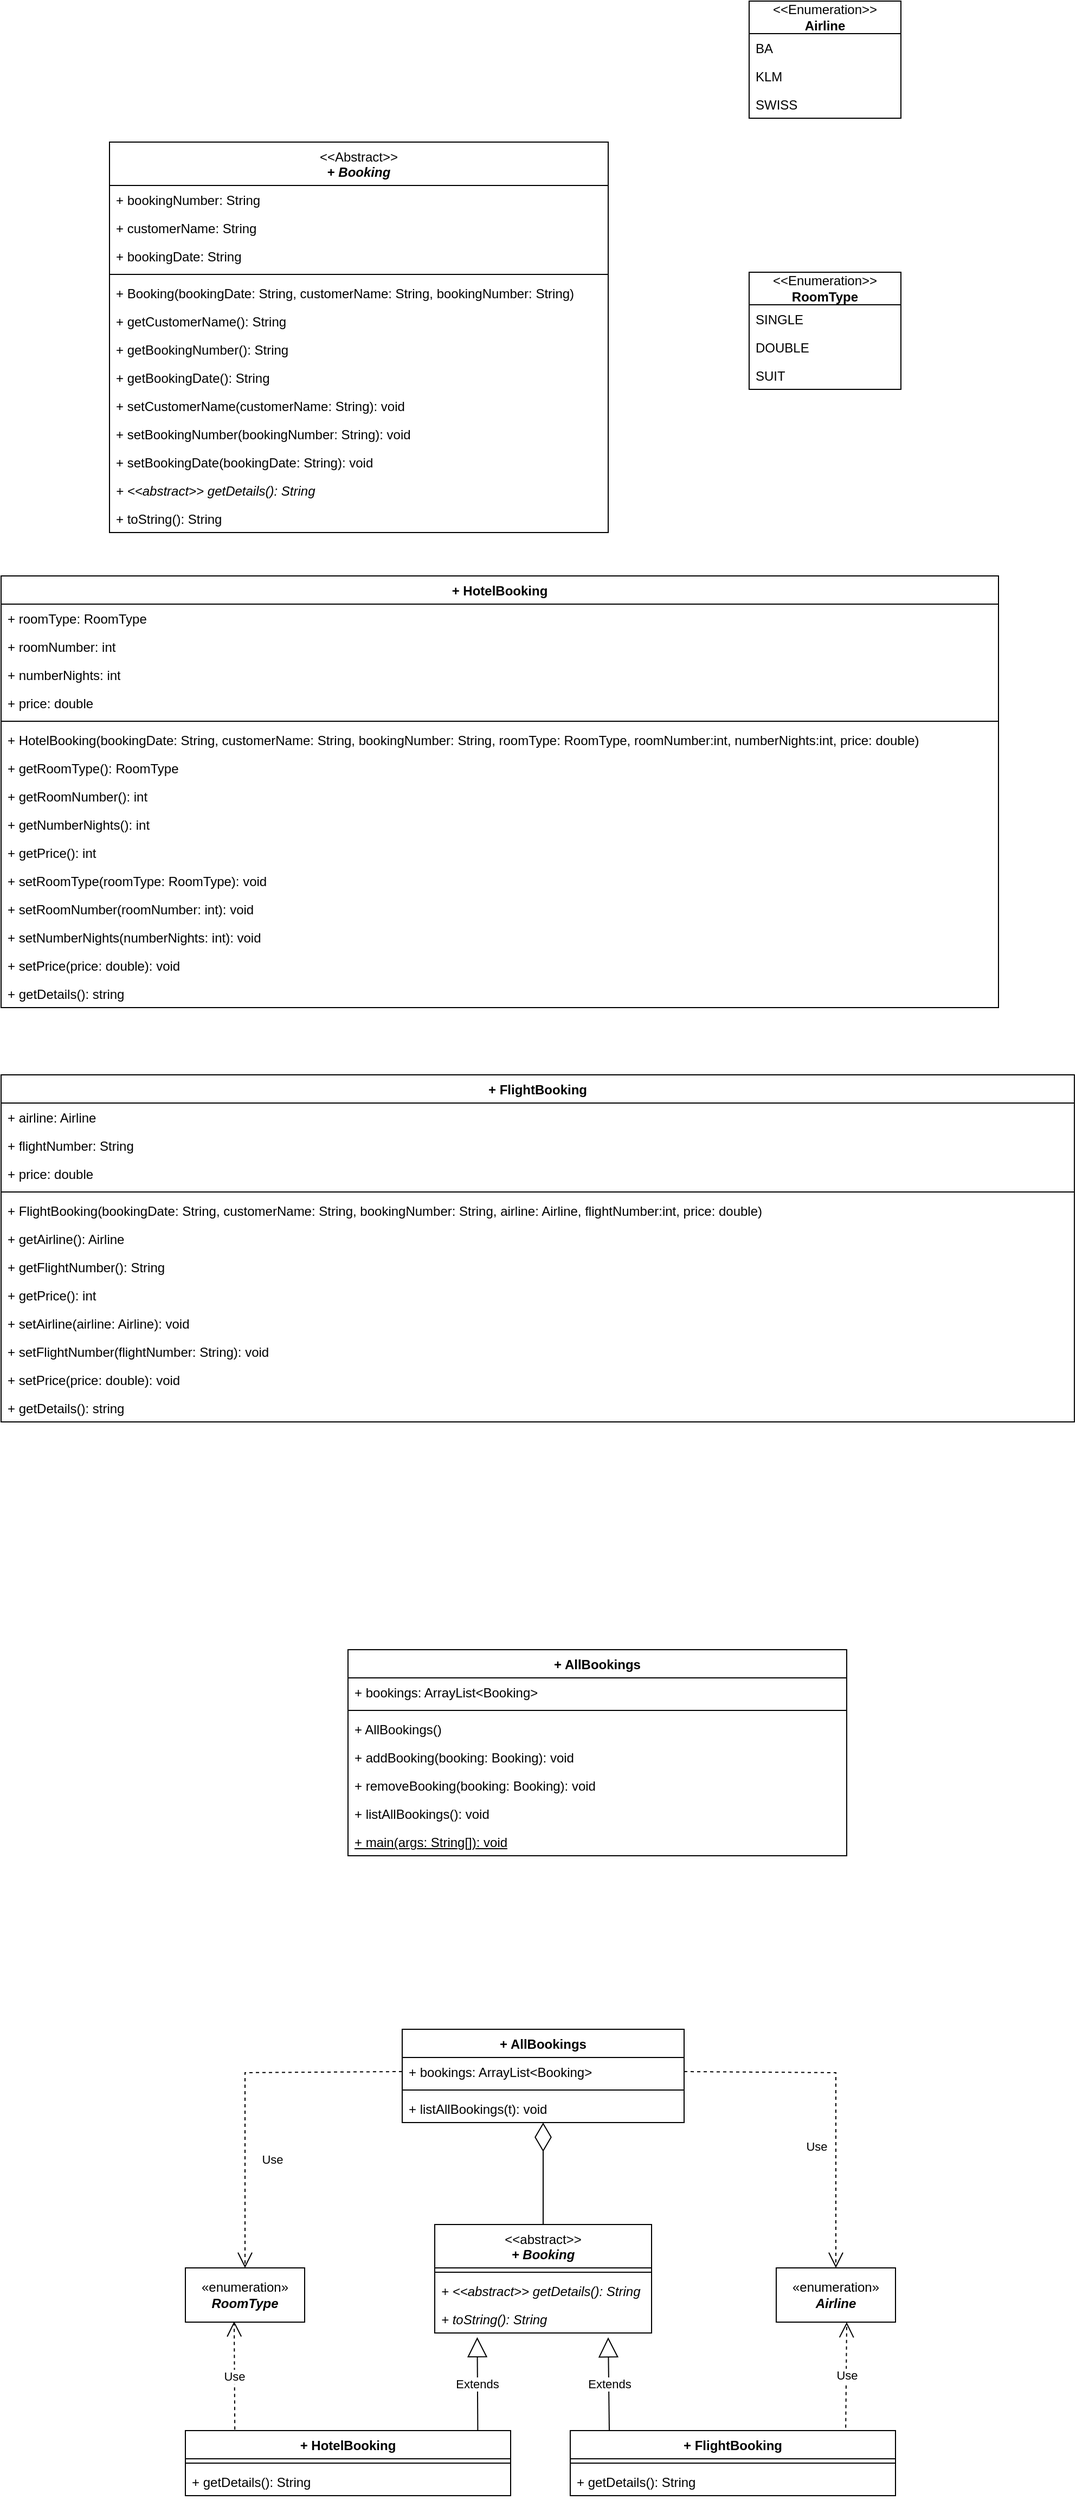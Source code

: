 <mxfile version="22.0.3" type="device">
  <diagram name="Page-1" id="sysFGRaDjS3XYJM6qh79">
    <mxGraphModel dx="990" dy="669" grid="1" gridSize="10" guides="1" tooltips="1" connect="1" arrows="1" fold="1" page="1" pageScale="1" pageWidth="1169" pageHeight="827" math="0" shadow="0">
      <root>
        <mxCell id="0" />
        <mxCell id="1" parent="0" />
        <mxCell id="9CJ1HduPfgSrKSaFEeCo-1" value="&lt;span style=&quot;font-weight: normal;&quot;&gt;&amp;lt;&amp;lt;Abstract&amp;gt;&amp;gt;&lt;br&gt;&lt;/span&gt;+ &lt;i&gt;Booking&lt;/i&gt;" style="swimlane;fontStyle=1;align=center;verticalAlign=top;childLayout=stackLayout;horizontal=1;startSize=40;horizontalStack=0;resizeParent=1;resizeParentMax=0;resizeLast=0;collapsible=1;marginBottom=0;whiteSpace=wrap;html=1;" parent="1" vertex="1">
          <mxGeometry x="160" y="160" width="460" height="360" as="geometry" />
        </mxCell>
        <mxCell id="9CJ1HduPfgSrKSaFEeCo-2" value="+&amp;nbsp;bookingNumber&lt;span style=&quot;background-color: initial;&quot;&gt;: String&lt;/span&gt;" style="text;strokeColor=none;fillColor=none;align=left;verticalAlign=top;spacingLeft=4;spacingRight=4;overflow=hidden;rotatable=0;points=[[0,0.5],[1,0.5]];portConstraint=eastwest;whiteSpace=wrap;html=1;" parent="9CJ1HduPfgSrKSaFEeCo-1" vertex="1">
          <mxGeometry y="40" width="460" height="26" as="geometry" />
        </mxCell>
        <mxCell id="9CJ1HduPfgSrKSaFEeCo-5" value="+&amp;nbsp;customerName&lt;span style=&quot;background-color: initial;&quot;&gt;: String&lt;/span&gt;" style="text;strokeColor=none;fillColor=none;align=left;verticalAlign=top;spacingLeft=4;spacingRight=4;overflow=hidden;rotatable=0;points=[[0,0.5],[1,0.5]];portConstraint=eastwest;whiteSpace=wrap;html=1;" parent="9CJ1HduPfgSrKSaFEeCo-1" vertex="1">
          <mxGeometry y="66" width="460" height="26" as="geometry" />
        </mxCell>
        <mxCell id="9CJ1HduPfgSrKSaFEeCo-6" value="+&amp;nbsp;bookingDate&lt;span style=&quot;background-color: initial;&quot;&gt;: String&lt;/span&gt;" style="text;strokeColor=none;fillColor=none;align=left;verticalAlign=top;spacingLeft=4;spacingRight=4;overflow=hidden;rotatable=0;points=[[0,0.5],[1,0.5]];portConstraint=eastwest;whiteSpace=wrap;html=1;" parent="9CJ1HduPfgSrKSaFEeCo-1" vertex="1">
          <mxGeometry y="92" width="460" height="26" as="geometry" />
        </mxCell>
        <mxCell id="9CJ1HduPfgSrKSaFEeCo-3" value="" style="line;strokeWidth=1;fillColor=none;align=left;verticalAlign=middle;spacingTop=-1;spacingLeft=3;spacingRight=3;rotatable=0;labelPosition=right;points=[];portConstraint=eastwest;strokeColor=inherit;" parent="9CJ1HduPfgSrKSaFEeCo-1" vertex="1">
          <mxGeometry y="118" width="460" height="8" as="geometry" />
        </mxCell>
        <mxCell id="9CJ1HduPfgSrKSaFEeCo-4" value="+&amp;nbsp;Booking&lt;span style=&quot;background-color: initial;&quot;&gt;(bookingDate: String, customerName: String, bookingNumber: String)&lt;/span&gt;" style="text;strokeColor=none;fillColor=none;align=left;verticalAlign=top;spacingLeft=4;spacingRight=4;overflow=hidden;rotatable=0;points=[[0,0.5],[1,0.5]];portConstraint=eastwest;whiteSpace=wrap;html=1;" parent="9CJ1HduPfgSrKSaFEeCo-1" vertex="1">
          <mxGeometry y="126" width="460" height="26" as="geometry" />
        </mxCell>
        <mxCell id="9CJ1HduPfgSrKSaFEeCo-7" value="+&amp;nbsp;getCustomerName&lt;span style=&quot;background-color: initial;&quot;&gt;(): String&lt;/span&gt;" style="text;strokeColor=none;fillColor=none;align=left;verticalAlign=top;spacingLeft=4;spacingRight=4;overflow=hidden;rotatable=0;points=[[0,0.5],[1,0.5]];portConstraint=eastwest;whiteSpace=wrap;html=1;" parent="9CJ1HduPfgSrKSaFEeCo-1" vertex="1">
          <mxGeometry y="152" width="460" height="26" as="geometry" />
        </mxCell>
        <mxCell id="9CJ1HduPfgSrKSaFEeCo-8" value="+&amp;nbsp;getBookingNumber&lt;span style=&quot;background-color: initial;&quot;&gt;(): String&lt;/span&gt;" style="text;strokeColor=none;fillColor=none;align=left;verticalAlign=top;spacingLeft=4;spacingRight=4;overflow=hidden;rotatable=0;points=[[0,0.5],[1,0.5]];portConstraint=eastwest;whiteSpace=wrap;html=1;" parent="9CJ1HduPfgSrKSaFEeCo-1" vertex="1">
          <mxGeometry y="178" width="460" height="26" as="geometry" />
        </mxCell>
        <mxCell id="9CJ1HduPfgSrKSaFEeCo-9" value="+&amp;nbsp;getBookingDate&lt;span style=&quot;background-color: initial;&quot;&gt;(): String&lt;/span&gt;" style="text;strokeColor=none;fillColor=none;align=left;verticalAlign=top;spacingLeft=4;spacingRight=4;overflow=hidden;rotatable=0;points=[[0,0.5],[1,0.5]];portConstraint=eastwest;whiteSpace=wrap;html=1;" parent="9CJ1HduPfgSrKSaFEeCo-1" vertex="1">
          <mxGeometry y="204" width="460" height="26" as="geometry" />
        </mxCell>
        <mxCell id="9CJ1HduPfgSrKSaFEeCo-10" value="+ setCustomerName&lt;span style=&quot;background-color: initial;&quot;&gt;(customerName: String): void&lt;/span&gt;" style="text;strokeColor=none;fillColor=none;align=left;verticalAlign=top;spacingLeft=4;spacingRight=4;overflow=hidden;rotatable=0;points=[[0,0.5],[1,0.5]];portConstraint=eastwest;whiteSpace=wrap;html=1;" parent="9CJ1HduPfgSrKSaFEeCo-1" vertex="1">
          <mxGeometry y="230" width="460" height="26" as="geometry" />
        </mxCell>
        <mxCell id="9CJ1HduPfgSrKSaFEeCo-11" value="+ setBookingNumber&lt;span style=&quot;background-color: initial;&quot;&gt;(bookingNumber: String): void&lt;/span&gt;" style="text;strokeColor=none;fillColor=none;align=left;verticalAlign=top;spacingLeft=4;spacingRight=4;overflow=hidden;rotatable=0;points=[[0,0.5],[1,0.5]];portConstraint=eastwest;whiteSpace=wrap;html=1;" parent="9CJ1HduPfgSrKSaFEeCo-1" vertex="1">
          <mxGeometry y="256" width="460" height="26" as="geometry" />
        </mxCell>
        <mxCell id="9CJ1HduPfgSrKSaFEeCo-12" value="+ setBookingDate&lt;span style=&quot;background-color: initial;&quot;&gt;(bookingDate: String): void&lt;/span&gt;" style="text;strokeColor=none;fillColor=none;align=left;verticalAlign=top;spacingLeft=4;spacingRight=4;overflow=hidden;rotatable=0;points=[[0,0.5],[1,0.5]];portConstraint=eastwest;whiteSpace=wrap;html=1;" parent="9CJ1HduPfgSrKSaFEeCo-1" vertex="1">
          <mxGeometry y="282" width="460" height="26" as="geometry" />
        </mxCell>
        <mxCell id="kgLM0oEbu-y8fZiVYhSd-22" value="+ &amp;lt;&amp;lt;abstract&amp;gt;&amp;gt; getDetails&lt;span style=&quot;background-color: initial;&quot;&gt;(): String&lt;/span&gt;" style="text;strokeColor=none;fillColor=none;align=left;verticalAlign=top;spacingLeft=4;spacingRight=4;overflow=hidden;rotatable=0;points=[[0,0.5],[1,0.5]];portConstraint=eastwest;whiteSpace=wrap;html=1;fontStyle=2" vertex="1" parent="9CJ1HduPfgSrKSaFEeCo-1">
          <mxGeometry y="308" width="460" height="26" as="geometry" />
        </mxCell>
        <mxCell id="kgLM0oEbu-y8fZiVYhSd-23" value="+ toString&lt;span style=&quot;background-color: initial;&quot;&gt;(): String&lt;/span&gt;" style="text;strokeColor=none;fillColor=none;align=left;verticalAlign=top;spacingLeft=4;spacingRight=4;overflow=hidden;rotatable=0;points=[[0,0.5],[1,0.5]];portConstraint=eastwest;whiteSpace=wrap;html=1;" vertex="1" parent="9CJ1HduPfgSrKSaFEeCo-1">
          <mxGeometry y="334" width="460" height="26" as="geometry" />
        </mxCell>
        <mxCell id="9CJ1HduPfgSrKSaFEeCo-14" value="+ HotelBooking" style="swimlane;fontStyle=1;align=center;verticalAlign=top;childLayout=stackLayout;horizontal=1;startSize=26;horizontalStack=0;resizeParent=1;resizeParentMax=0;resizeLast=0;collapsible=1;marginBottom=0;whiteSpace=wrap;html=1;" parent="1" vertex="1">
          <mxGeometry x="60" y="560" width="920" height="398" as="geometry" />
        </mxCell>
        <mxCell id="9CJ1HduPfgSrKSaFEeCo-15" value="+ roomType&lt;span style=&quot;background-color: initial;&quot;&gt;: RoomType&lt;/span&gt;" style="text;strokeColor=none;fillColor=none;align=left;verticalAlign=top;spacingLeft=4;spacingRight=4;overflow=hidden;rotatable=0;points=[[0,0.5],[1,0.5]];portConstraint=eastwest;whiteSpace=wrap;html=1;" parent="9CJ1HduPfgSrKSaFEeCo-14" vertex="1">
          <mxGeometry y="26" width="920" height="26" as="geometry" />
        </mxCell>
        <mxCell id="9CJ1HduPfgSrKSaFEeCo-16" value="+&amp;nbsp;roomNumber&lt;span style=&quot;background-color: initial;&quot;&gt;: int&lt;/span&gt;" style="text;strokeColor=none;fillColor=none;align=left;verticalAlign=top;spacingLeft=4;spacingRight=4;overflow=hidden;rotatable=0;points=[[0,0.5],[1,0.5]];portConstraint=eastwest;whiteSpace=wrap;html=1;" parent="9CJ1HduPfgSrKSaFEeCo-14" vertex="1">
          <mxGeometry y="52" width="920" height="26" as="geometry" />
        </mxCell>
        <mxCell id="9CJ1HduPfgSrKSaFEeCo-17" value="+&amp;nbsp;numberNights&lt;span style=&quot;background-color: initial;&quot;&gt;: int&lt;/span&gt;" style="text;strokeColor=none;fillColor=none;align=left;verticalAlign=top;spacingLeft=4;spacingRight=4;overflow=hidden;rotatable=0;points=[[0,0.5],[1,0.5]];portConstraint=eastwest;whiteSpace=wrap;html=1;" parent="9CJ1HduPfgSrKSaFEeCo-14" vertex="1">
          <mxGeometry y="78" width="920" height="26" as="geometry" />
        </mxCell>
        <mxCell id="9CJ1HduPfgSrKSaFEeCo-26" value="+&amp;nbsp;price&lt;span style=&quot;background-color: initial;&quot;&gt;: double&lt;/span&gt;" style="text;strokeColor=none;fillColor=none;align=left;verticalAlign=top;spacingLeft=4;spacingRight=4;overflow=hidden;rotatable=0;points=[[0,0.5],[1,0.5]];portConstraint=eastwest;whiteSpace=wrap;html=1;" parent="9CJ1HduPfgSrKSaFEeCo-14" vertex="1">
          <mxGeometry y="104" width="920" height="26" as="geometry" />
        </mxCell>
        <mxCell id="9CJ1HduPfgSrKSaFEeCo-18" value="" style="line;strokeWidth=1;fillColor=none;align=left;verticalAlign=middle;spacingTop=-1;spacingLeft=3;spacingRight=3;rotatable=0;labelPosition=right;points=[];portConstraint=eastwest;strokeColor=inherit;" parent="9CJ1HduPfgSrKSaFEeCo-14" vertex="1">
          <mxGeometry y="130" width="920" height="8" as="geometry" />
        </mxCell>
        <mxCell id="9CJ1HduPfgSrKSaFEeCo-19" value="+ HotelBooking&lt;span style=&quot;background-color: initial;&quot;&gt;(bookingDate: String, customerName: String, bookingNumber: String, roomType: RoomType, roomNumber:int, numberNights:int, price: double)&lt;/span&gt;" style="text;strokeColor=none;fillColor=none;align=left;verticalAlign=top;spacingLeft=4;spacingRight=4;overflow=hidden;rotatable=0;points=[[0,0.5],[1,0.5]];portConstraint=eastwest;whiteSpace=wrap;html=1;" parent="9CJ1HduPfgSrKSaFEeCo-14" vertex="1">
          <mxGeometry y="138" width="920" height="26" as="geometry" />
        </mxCell>
        <mxCell id="9CJ1HduPfgSrKSaFEeCo-20" value="+&amp;nbsp;getRoomType&lt;span style=&quot;background-color: initial;&quot;&gt;(): RoomType&lt;/span&gt;" style="text;strokeColor=none;fillColor=none;align=left;verticalAlign=top;spacingLeft=4;spacingRight=4;overflow=hidden;rotatable=0;points=[[0,0.5],[1,0.5]];portConstraint=eastwest;whiteSpace=wrap;html=1;" parent="9CJ1HduPfgSrKSaFEeCo-14" vertex="1">
          <mxGeometry y="164" width="920" height="26" as="geometry" />
        </mxCell>
        <mxCell id="9CJ1HduPfgSrKSaFEeCo-21" value="+&amp;nbsp;getRoomNumber&lt;span style=&quot;background-color: initial;&quot;&gt;(): int&lt;/span&gt;" style="text;strokeColor=none;fillColor=none;align=left;verticalAlign=top;spacingLeft=4;spacingRight=4;overflow=hidden;rotatable=0;points=[[0,0.5],[1,0.5]];portConstraint=eastwest;whiteSpace=wrap;html=1;" parent="9CJ1HduPfgSrKSaFEeCo-14" vertex="1">
          <mxGeometry y="190" width="920" height="26" as="geometry" />
        </mxCell>
        <mxCell id="9CJ1HduPfgSrKSaFEeCo-22" value="+&amp;nbsp;getNumberNights&lt;span style=&quot;background-color: initial;&quot;&gt;(): int&lt;/span&gt;" style="text;strokeColor=none;fillColor=none;align=left;verticalAlign=top;spacingLeft=4;spacingRight=4;overflow=hidden;rotatable=0;points=[[0,0.5],[1,0.5]];portConstraint=eastwest;whiteSpace=wrap;html=1;" parent="9CJ1HduPfgSrKSaFEeCo-14" vertex="1">
          <mxGeometry y="216" width="920" height="26" as="geometry" />
        </mxCell>
        <mxCell id="9CJ1HduPfgSrKSaFEeCo-27" value="+&amp;nbsp;getPrice&lt;span style=&quot;background-color: initial;&quot;&gt;(): int&lt;/span&gt;" style="text;strokeColor=none;fillColor=none;align=left;verticalAlign=top;spacingLeft=4;spacingRight=4;overflow=hidden;rotatable=0;points=[[0,0.5],[1,0.5]];portConstraint=eastwest;whiteSpace=wrap;html=1;" parent="9CJ1HduPfgSrKSaFEeCo-14" vertex="1">
          <mxGeometry y="242" width="920" height="26" as="geometry" />
        </mxCell>
        <mxCell id="9CJ1HduPfgSrKSaFEeCo-23" value="+ setRoomType&lt;span style=&quot;background-color: initial;&quot;&gt;(roomType: RoomType): void&lt;/span&gt;" style="text;strokeColor=none;fillColor=none;align=left;verticalAlign=top;spacingLeft=4;spacingRight=4;overflow=hidden;rotatable=0;points=[[0,0.5],[1,0.5]];portConstraint=eastwest;whiteSpace=wrap;html=1;" parent="9CJ1HduPfgSrKSaFEeCo-14" vertex="1">
          <mxGeometry y="268" width="920" height="26" as="geometry" />
        </mxCell>
        <mxCell id="9CJ1HduPfgSrKSaFEeCo-24" value="+ setRoomNumber&lt;span style=&quot;background-color: initial;&quot;&gt;(roomNumber: int): void&lt;/span&gt;" style="text;strokeColor=none;fillColor=none;align=left;verticalAlign=top;spacingLeft=4;spacingRight=4;overflow=hidden;rotatable=0;points=[[0,0.5],[1,0.5]];portConstraint=eastwest;whiteSpace=wrap;html=1;" parent="9CJ1HduPfgSrKSaFEeCo-14" vertex="1">
          <mxGeometry y="294" width="920" height="26" as="geometry" />
        </mxCell>
        <mxCell id="9CJ1HduPfgSrKSaFEeCo-25" value="+ setNumberNights&lt;span style=&quot;background-color: initial;&quot;&gt;(numberNights: int): void&lt;/span&gt;" style="text;strokeColor=none;fillColor=none;align=left;verticalAlign=top;spacingLeft=4;spacingRight=4;overflow=hidden;rotatable=0;points=[[0,0.5],[1,0.5]];portConstraint=eastwest;whiteSpace=wrap;html=1;" parent="9CJ1HduPfgSrKSaFEeCo-14" vertex="1">
          <mxGeometry y="320" width="920" height="26" as="geometry" />
        </mxCell>
        <mxCell id="9CJ1HduPfgSrKSaFEeCo-28" value="+ setPrice&lt;span style=&quot;background-color: initial;&quot;&gt;(price: double): void&lt;/span&gt;" style="text;strokeColor=none;fillColor=none;align=left;verticalAlign=top;spacingLeft=4;spacingRight=4;overflow=hidden;rotatable=0;points=[[0,0.5],[1,0.5]];portConstraint=eastwest;whiteSpace=wrap;html=1;" parent="9CJ1HduPfgSrKSaFEeCo-14" vertex="1">
          <mxGeometry y="346" width="920" height="26" as="geometry" />
        </mxCell>
        <mxCell id="9CJ1HduPfgSrKSaFEeCo-29" value="+ getDetails&lt;span style=&quot;background-color: initial;&quot;&gt;(): string&lt;/span&gt;" style="text;strokeColor=none;fillColor=none;align=left;verticalAlign=top;spacingLeft=4;spacingRight=4;overflow=hidden;rotatable=0;points=[[0,0.5],[1,0.5]];portConstraint=eastwest;whiteSpace=wrap;html=1;" parent="9CJ1HduPfgSrKSaFEeCo-14" vertex="1">
          <mxGeometry y="372" width="920" height="26" as="geometry" />
        </mxCell>
        <mxCell id="9CJ1HduPfgSrKSaFEeCo-30" value="+ FlightBooking" style="swimlane;fontStyle=1;align=center;verticalAlign=top;childLayout=stackLayout;horizontal=1;startSize=26;horizontalStack=0;resizeParent=1;resizeParentMax=0;resizeLast=0;collapsible=1;marginBottom=0;whiteSpace=wrap;html=1;" parent="1" vertex="1">
          <mxGeometry x="60" y="1020" width="990" height="320" as="geometry" />
        </mxCell>
        <mxCell id="9CJ1HduPfgSrKSaFEeCo-31" value="+ airline&lt;span style=&quot;background-color: initial;&quot;&gt;: Airline&lt;/span&gt;" style="text;strokeColor=none;fillColor=none;align=left;verticalAlign=top;spacingLeft=4;spacingRight=4;overflow=hidden;rotatable=0;points=[[0,0.5],[1,0.5]];portConstraint=eastwest;whiteSpace=wrap;html=1;" parent="9CJ1HduPfgSrKSaFEeCo-30" vertex="1">
          <mxGeometry y="26" width="990" height="26" as="geometry" />
        </mxCell>
        <mxCell id="9CJ1HduPfgSrKSaFEeCo-32" value="+ flightNumber&lt;span style=&quot;background-color: initial;&quot;&gt;: String&lt;/span&gt;" style="text;strokeColor=none;fillColor=none;align=left;verticalAlign=top;spacingLeft=4;spacingRight=4;overflow=hidden;rotatable=0;points=[[0,0.5],[1,0.5]];portConstraint=eastwest;whiteSpace=wrap;html=1;" parent="9CJ1HduPfgSrKSaFEeCo-30" vertex="1">
          <mxGeometry y="52" width="990" height="26" as="geometry" />
        </mxCell>
        <mxCell id="9CJ1HduPfgSrKSaFEeCo-34" value="+&amp;nbsp;price&lt;span style=&quot;background-color: initial;&quot;&gt;: double&lt;/span&gt;" style="text;strokeColor=none;fillColor=none;align=left;verticalAlign=top;spacingLeft=4;spacingRight=4;overflow=hidden;rotatable=0;points=[[0,0.5],[1,0.5]];portConstraint=eastwest;whiteSpace=wrap;html=1;" parent="9CJ1HduPfgSrKSaFEeCo-30" vertex="1">
          <mxGeometry y="78" width="990" height="26" as="geometry" />
        </mxCell>
        <mxCell id="9CJ1HduPfgSrKSaFEeCo-35" value="" style="line;strokeWidth=1;fillColor=none;align=left;verticalAlign=middle;spacingTop=-1;spacingLeft=3;spacingRight=3;rotatable=0;labelPosition=right;points=[];portConstraint=eastwest;strokeColor=inherit;" parent="9CJ1HduPfgSrKSaFEeCo-30" vertex="1">
          <mxGeometry y="104" width="990" height="8" as="geometry" />
        </mxCell>
        <mxCell id="9CJ1HduPfgSrKSaFEeCo-36" value="+ FlightBooking&lt;span style=&quot;background-color: initial;&quot;&gt;(bookingDate: String, customerName: String, bookingNumber: String, airline: Airline, flightNumber:int, price: double)&lt;/span&gt;" style="text;strokeColor=none;fillColor=none;align=left;verticalAlign=top;spacingLeft=4;spacingRight=4;overflow=hidden;rotatable=0;points=[[0,0.5],[1,0.5]];portConstraint=eastwest;whiteSpace=wrap;html=1;" parent="9CJ1HduPfgSrKSaFEeCo-30" vertex="1">
          <mxGeometry y="112" width="990" height="26" as="geometry" />
        </mxCell>
        <mxCell id="9CJ1HduPfgSrKSaFEeCo-37" value="+&amp;nbsp;getAirline&lt;span style=&quot;background-color: initial;&quot;&gt;(): Airline&lt;/span&gt;" style="text;strokeColor=none;fillColor=none;align=left;verticalAlign=top;spacingLeft=4;spacingRight=4;overflow=hidden;rotatable=0;points=[[0,0.5],[1,0.5]];portConstraint=eastwest;whiteSpace=wrap;html=1;" parent="9CJ1HduPfgSrKSaFEeCo-30" vertex="1">
          <mxGeometry y="138" width="990" height="26" as="geometry" />
        </mxCell>
        <mxCell id="9CJ1HduPfgSrKSaFEeCo-38" value="+&amp;nbsp;getFlightNumber&lt;span style=&quot;background-color: initial;&quot;&gt;(): String&lt;/span&gt;" style="text;strokeColor=none;fillColor=none;align=left;verticalAlign=top;spacingLeft=4;spacingRight=4;overflow=hidden;rotatable=0;points=[[0,0.5],[1,0.5]];portConstraint=eastwest;whiteSpace=wrap;html=1;" parent="9CJ1HduPfgSrKSaFEeCo-30" vertex="1">
          <mxGeometry y="164" width="990" height="26" as="geometry" />
        </mxCell>
        <mxCell id="9CJ1HduPfgSrKSaFEeCo-40" value="+&amp;nbsp;getPrice&lt;span style=&quot;background-color: initial;&quot;&gt;(): int&lt;/span&gt;" style="text;strokeColor=none;fillColor=none;align=left;verticalAlign=top;spacingLeft=4;spacingRight=4;overflow=hidden;rotatable=0;points=[[0,0.5],[1,0.5]];portConstraint=eastwest;whiteSpace=wrap;html=1;" parent="9CJ1HduPfgSrKSaFEeCo-30" vertex="1">
          <mxGeometry y="190" width="990" height="26" as="geometry" />
        </mxCell>
        <mxCell id="9CJ1HduPfgSrKSaFEeCo-41" value="+ setAirline&lt;span style=&quot;background-color: initial;&quot;&gt;(airline: Airline): void&lt;/span&gt;" style="text;strokeColor=none;fillColor=none;align=left;verticalAlign=top;spacingLeft=4;spacingRight=4;overflow=hidden;rotatable=0;points=[[0,0.5],[1,0.5]];portConstraint=eastwest;whiteSpace=wrap;html=1;" parent="9CJ1HduPfgSrKSaFEeCo-30" vertex="1">
          <mxGeometry y="216" width="990" height="26" as="geometry" />
        </mxCell>
        <mxCell id="9CJ1HduPfgSrKSaFEeCo-42" value="+ setFlightNumber&lt;span style=&quot;background-color: initial;&quot;&gt;(flightNumber: String): void&lt;/span&gt;" style="text;strokeColor=none;fillColor=none;align=left;verticalAlign=top;spacingLeft=4;spacingRight=4;overflow=hidden;rotatable=0;points=[[0,0.5],[1,0.5]];portConstraint=eastwest;whiteSpace=wrap;html=1;" parent="9CJ1HduPfgSrKSaFEeCo-30" vertex="1">
          <mxGeometry y="242" width="990" height="26" as="geometry" />
        </mxCell>
        <mxCell id="9CJ1HduPfgSrKSaFEeCo-44" value="+ setPrice&lt;span style=&quot;background-color: initial;&quot;&gt;(price: double): void&lt;/span&gt;" style="text;strokeColor=none;fillColor=none;align=left;verticalAlign=top;spacingLeft=4;spacingRight=4;overflow=hidden;rotatable=0;points=[[0,0.5],[1,0.5]];portConstraint=eastwest;whiteSpace=wrap;html=1;" parent="9CJ1HduPfgSrKSaFEeCo-30" vertex="1">
          <mxGeometry y="268" width="990" height="26" as="geometry" />
        </mxCell>
        <mxCell id="9CJ1HduPfgSrKSaFEeCo-45" value="+ getDetails&lt;span style=&quot;background-color: initial;&quot;&gt;(): string&lt;/span&gt;" style="text;strokeColor=none;fillColor=none;align=left;verticalAlign=top;spacingLeft=4;spacingRight=4;overflow=hidden;rotatable=0;points=[[0,0.5],[1,0.5]];portConstraint=eastwest;whiteSpace=wrap;html=1;" parent="9CJ1HduPfgSrKSaFEeCo-30" vertex="1">
          <mxGeometry y="294" width="990" height="26" as="geometry" />
        </mxCell>
        <mxCell id="kgLM0oEbu-y8fZiVYhSd-1" value="&amp;lt;&amp;lt;Enumeration&amp;gt;&amp;gt;&lt;br&gt;&lt;b&gt;Airline&lt;/b&gt;" style="swimlane;fontStyle=0;childLayout=stackLayout;horizontal=1;startSize=30;fillColor=none;horizontalStack=0;resizeParent=1;resizeParentMax=0;resizeLast=0;collapsible=1;marginBottom=0;whiteSpace=wrap;html=1;" vertex="1" parent="1">
          <mxGeometry x="750" y="30" width="140" height="108" as="geometry" />
        </mxCell>
        <mxCell id="kgLM0oEbu-y8fZiVYhSd-2" value="BA" style="text;strokeColor=none;fillColor=none;align=left;verticalAlign=top;spacingLeft=4;spacingRight=4;overflow=hidden;rotatable=0;points=[[0,0.5],[1,0.5]];portConstraint=eastwest;whiteSpace=wrap;html=1;" vertex="1" parent="kgLM0oEbu-y8fZiVYhSd-1">
          <mxGeometry y="30" width="140" height="26" as="geometry" />
        </mxCell>
        <mxCell id="kgLM0oEbu-y8fZiVYhSd-3" value="KLM" style="text;strokeColor=none;fillColor=none;align=left;verticalAlign=top;spacingLeft=4;spacingRight=4;overflow=hidden;rotatable=0;points=[[0,0.5],[1,0.5]];portConstraint=eastwest;whiteSpace=wrap;html=1;" vertex="1" parent="kgLM0oEbu-y8fZiVYhSd-1">
          <mxGeometry y="56" width="140" height="26" as="geometry" />
        </mxCell>
        <mxCell id="kgLM0oEbu-y8fZiVYhSd-4" value="SWISS" style="text;strokeColor=none;fillColor=none;align=left;verticalAlign=top;spacingLeft=4;spacingRight=4;overflow=hidden;rotatable=0;points=[[0,0.5],[1,0.5]];portConstraint=eastwest;whiteSpace=wrap;html=1;" vertex="1" parent="kgLM0oEbu-y8fZiVYhSd-1">
          <mxGeometry y="82" width="140" height="26" as="geometry" />
        </mxCell>
        <mxCell id="kgLM0oEbu-y8fZiVYhSd-5" value="&amp;lt;&amp;lt;Enumeration&amp;gt;&amp;gt;&lt;br&gt;&lt;b&gt;RoomType&lt;/b&gt;" style="swimlane;fontStyle=0;childLayout=stackLayout;horizontal=1;startSize=30;fillColor=none;horizontalStack=0;resizeParent=1;resizeParentMax=0;resizeLast=0;collapsible=1;marginBottom=0;whiteSpace=wrap;html=1;" vertex="1" parent="1">
          <mxGeometry x="750" y="280" width="140" height="108" as="geometry" />
        </mxCell>
        <mxCell id="kgLM0oEbu-y8fZiVYhSd-6" value="SINGLE" style="text;strokeColor=none;fillColor=none;align=left;verticalAlign=top;spacingLeft=4;spacingRight=4;overflow=hidden;rotatable=0;points=[[0,0.5],[1,0.5]];portConstraint=eastwest;whiteSpace=wrap;html=1;" vertex="1" parent="kgLM0oEbu-y8fZiVYhSd-5">
          <mxGeometry y="30" width="140" height="26" as="geometry" />
        </mxCell>
        <mxCell id="kgLM0oEbu-y8fZiVYhSd-7" value="DOUBLE" style="text;strokeColor=none;fillColor=none;align=left;verticalAlign=top;spacingLeft=4;spacingRight=4;overflow=hidden;rotatable=0;points=[[0,0.5],[1,0.5]];portConstraint=eastwest;whiteSpace=wrap;html=1;" vertex="1" parent="kgLM0oEbu-y8fZiVYhSd-5">
          <mxGeometry y="56" width="140" height="26" as="geometry" />
        </mxCell>
        <mxCell id="kgLM0oEbu-y8fZiVYhSd-8" value="SUIT" style="text;strokeColor=none;fillColor=none;align=left;verticalAlign=top;spacingLeft=4;spacingRight=4;overflow=hidden;rotatable=0;points=[[0,0.5],[1,0.5]];portConstraint=eastwest;whiteSpace=wrap;html=1;" vertex="1" parent="kgLM0oEbu-y8fZiVYhSd-5">
          <mxGeometry y="82" width="140" height="26" as="geometry" />
        </mxCell>
        <mxCell id="kgLM0oEbu-y8fZiVYhSd-9" value="+ AllBookings" style="swimlane;fontStyle=1;align=center;verticalAlign=top;childLayout=stackLayout;horizontal=1;startSize=26;horizontalStack=0;resizeParent=1;resizeParentMax=0;resizeLast=0;collapsible=1;marginBottom=0;whiteSpace=wrap;html=1;" vertex="1" parent="1">
          <mxGeometry x="380" y="1550" width="460" height="190" as="geometry" />
        </mxCell>
        <mxCell id="kgLM0oEbu-y8fZiVYhSd-10" value="+&amp;nbsp;bookings&lt;span style=&quot;background-color: initial;&quot;&gt;: ArrayList&amp;lt;Booking&amp;gt;&lt;/span&gt;" style="text;strokeColor=none;fillColor=none;align=left;verticalAlign=top;spacingLeft=4;spacingRight=4;overflow=hidden;rotatable=0;points=[[0,0.5],[1,0.5]];portConstraint=eastwest;whiteSpace=wrap;html=1;" vertex="1" parent="kgLM0oEbu-y8fZiVYhSd-9">
          <mxGeometry y="26" width="460" height="26" as="geometry" />
        </mxCell>
        <mxCell id="kgLM0oEbu-y8fZiVYhSd-13" value="" style="line;strokeWidth=1;fillColor=none;align=left;verticalAlign=middle;spacingTop=-1;spacingLeft=3;spacingRight=3;rotatable=0;labelPosition=right;points=[];portConstraint=eastwest;strokeColor=inherit;" vertex="1" parent="kgLM0oEbu-y8fZiVYhSd-9">
          <mxGeometry y="52" width="460" height="8" as="geometry" />
        </mxCell>
        <mxCell id="kgLM0oEbu-y8fZiVYhSd-14" value="+ AllBookings&lt;span style=&quot;background-color: initial;&quot;&gt;()&lt;/span&gt;" style="text;strokeColor=none;fillColor=none;align=left;verticalAlign=top;spacingLeft=4;spacingRight=4;overflow=hidden;rotatable=0;points=[[0,0.5],[1,0.5]];portConstraint=eastwest;whiteSpace=wrap;html=1;" vertex="1" parent="kgLM0oEbu-y8fZiVYhSd-9">
          <mxGeometry y="60" width="460" height="26" as="geometry" />
        </mxCell>
        <mxCell id="kgLM0oEbu-y8fZiVYhSd-18" value="+ addBooking&lt;span style=&quot;background-color: initial;&quot;&gt;(booking: Booking): void&lt;/span&gt;" style="text;strokeColor=none;fillColor=none;align=left;verticalAlign=top;spacingLeft=4;spacingRight=4;overflow=hidden;rotatable=0;points=[[0,0.5],[1,0.5]];portConstraint=eastwest;whiteSpace=wrap;html=1;" vertex="1" parent="kgLM0oEbu-y8fZiVYhSd-9">
          <mxGeometry y="86" width="460" height="26" as="geometry" />
        </mxCell>
        <mxCell id="kgLM0oEbu-y8fZiVYhSd-19" value="+ removeBooking&lt;span style=&quot;background-color: initial;&quot;&gt;(booking: Booking): void&lt;/span&gt;" style="text;strokeColor=none;fillColor=none;align=left;verticalAlign=top;spacingLeft=4;spacingRight=4;overflow=hidden;rotatable=0;points=[[0,0.5],[1,0.5]];portConstraint=eastwest;whiteSpace=wrap;html=1;" vertex="1" parent="kgLM0oEbu-y8fZiVYhSd-9">
          <mxGeometry y="112" width="460" height="26" as="geometry" />
        </mxCell>
        <mxCell id="kgLM0oEbu-y8fZiVYhSd-20" value="+ listAllBookings&lt;span style=&quot;background-color: initial;&quot;&gt;(): void&lt;/span&gt;" style="text;strokeColor=none;fillColor=none;align=left;verticalAlign=top;spacingLeft=4;spacingRight=4;overflow=hidden;rotatable=0;points=[[0,0.5],[1,0.5]];portConstraint=eastwest;whiteSpace=wrap;html=1;" vertex="1" parent="kgLM0oEbu-y8fZiVYhSd-9">
          <mxGeometry y="138" width="460" height="26" as="geometry" />
        </mxCell>
        <mxCell id="kgLM0oEbu-y8fZiVYhSd-21" value="&lt;span style=&quot;font-style: normal;&quot;&gt;+ main&lt;span style=&quot;background-color: initial;&quot;&gt;(args: String[]): void&lt;/span&gt;&lt;/span&gt;" style="text;strokeColor=none;fillColor=none;align=left;verticalAlign=top;spacingLeft=4;spacingRight=4;overflow=hidden;rotatable=0;points=[[0,0.5],[1,0.5]];portConstraint=eastwest;whiteSpace=wrap;html=1;fontStyle=6" vertex="1" parent="kgLM0oEbu-y8fZiVYhSd-9">
          <mxGeometry y="164" width="460" height="26" as="geometry" />
        </mxCell>
        <mxCell id="kgLM0oEbu-y8fZiVYhSd-24" value="«enumeration»&lt;br&gt;&lt;b&gt;&lt;i&gt;RoomType&lt;/i&gt;&lt;/b&gt;" style="html=1;whiteSpace=wrap;" vertex="1" parent="1">
          <mxGeometry x="230" y="2120" width="110" height="50" as="geometry" />
        </mxCell>
        <mxCell id="kgLM0oEbu-y8fZiVYhSd-25" value="&lt;span style=&quot;font-weight: normal;&quot;&gt;&amp;lt;&amp;lt;abstract&amp;gt;&amp;gt;&lt;br&gt;&lt;/span&gt;&lt;i&gt;+ Booking&lt;/i&gt;" style="swimlane;fontStyle=1;align=center;verticalAlign=top;childLayout=stackLayout;horizontal=1;startSize=40;horizontalStack=0;resizeParent=1;resizeParentMax=0;resizeLast=0;collapsible=1;marginBottom=0;whiteSpace=wrap;html=1;" vertex="1" parent="1">
          <mxGeometry x="460" y="2080" width="200" height="100" as="geometry" />
        </mxCell>
        <mxCell id="kgLM0oEbu-y8fZiVYhSd-27" value="" style="line;strokeWidth=1;fillColor=none;align=left;verticalAlign=middle;spacingTop=-1;spacingLeft=3;spacingRight=3;rotatable=0;labelPosition=right;points=[];portConstraint=eastwest;strokeColor=inherit;" vertex="1" parent="kgLM0oEbu-y8fZiVYhSd-25">
          <mxGeometry y="40" width="200" height="8" as="geometry" />
        </mxCell>
        <mxCell id="kgLM0oEbu-y8fZiVYhSd-28" value="+ &amp;lt;&amp;lt;abstract&amp;gt;&amp;gt; getDetails(): String" style="text;strokeColor=none;fillColor=none;align=left;verticalAlign=top;spacingLeft=4;spacingRight=4;overflow=hidden;rotatable=0;points=[[0,0.5],[1,0.5]];portConstraint=eastwest;whiteSpace=wrap;html=1;fontStyle=2" vertex="1" parent="kgLM0oEbu-y8fZiVYhSd-25">
          <mxGeometry y="48" width="200" height="26" as="geometry" />
        </mxCell>
        <mxCell id="kgLM0oEbu-y8fZiVYhSd-42" value="+ toString(): String" style="text;strokeColor=none;fillColor=none;align=left;verticalAlign=top;spacingLeft=4;spacingRight=4;overflow=hidden;rotatable=0;points=[[0,0.5],[1,0.5]];portConstraint=eastwest;whiteSpace=wrap;html=1;fontStyle=2" vertex="1" parent="kgLM0oEbu-y8fZiVYhSd-25">
          <mxGeometry y="74" width="200" height="26" as="geometry" />
        </mxCell>
        <mxCell id="kgLM0oEbu-y8fZiVYhSd-29" value="«enumeration»&lt;br&gt;&lt;b&gt;&lt;i&gt;Airline&lt;/i&gt;&lt;/b&gt;" style="html=1;whiteSpace=wrap;" vertex="1" parent="1">
          <mxGeometry x="775" y="2120" width="110" height="50" as="geometry" />
        </mxCell>
        <mxCell id="kgLM0oEbu-y8fZiVYhSd-30" value="+ HotelBooking" style="swimlane;fontStyle=1;align=center;verticalAlign=top;childLayout=stackLayout;horizontal=1;startSize=26;horizontalStack=0;resizeParent=1;resizeParentMax=0;resizeLast=0;collapsible=1;marginBottom=0;whiteSpace=wrap;html=1;" vertex="1" parent="1">
          <mxGeometry x="230" y="2270" width="300" height="60" as="geometry" />
        </mxCell>
        <mxCell id="kgLM0oEbu-y8fZiVYhSd-32" value="" style="line;strokeWidth=1;fillColor=none;align=left;verticalAlign=middle;spacingTop=-1;spacingLeft=3;spacingRight=3;rotatable=0;labelPosition=right;points=[];portConstraint=eastwest;strokeColor=inherit;" vertex="1" parent="kgLM0oEbu-y8fZiVYhSd-30">
          <mxGeometry y="26" width="300" height="8" as="geometry" />
        </mxCell>
        <mxCell id="kgLM0oEbu-y8fZiVYhSd-34" value="+ getDetails(): String" style="text;strokeColor=none;fillColor=none;align=left;verticalAlign=top;spacingLeft=4;spacingRight=4;overflow=hidden;rotatable=0;points=[[0,0.5],[1,0.5]];portConstraint=eastwest;whiteSpace=wrap;html=1;fontStyle=0" vertex="1" parent="kgLM0oEbu-y8fZiVYhSd-30">
          <mxGeometry y="34" width="300" height="26" as="geometry" />
        </mxCell>
        <mxCell id="kgLM0oEbu-y8fZiVYhSd-35" value="+ FlightBooking" style="swimlane;fontStyle=1;align=center;verticalAlign=top;childLayout=stackLayout;horizontal=1;startSize=26;horizontalStack=0;resizeParent=1;resizeParentMax=0;resizeLast=0;collapsible=1;marginBottom=0;whiteSpace=wrap;html=1;" vertex="1" parent="1">
          <mxGeometry x="585" y="2270" width="300" height="60" as="geometry" />
        </mxCell>
        <mxCell id="kgLM0oEbu-y8fZiVYhSd-36" value="" style="line;strokeWidth=1;fillColor=none;align=left;verticalAlign=middle;spacingTop=-1;spacingLeft=3;spacingRight=3;rotatable=0;labelPosition=right;points=[];portConstraint=eastwest;strokeColor=inherit;" vertex="1" parent="kgLM0oEbu-y8fZiVYhSd-35">
          <mxGeometry y="26" width="300" height="8" as="geometry" />
        </mxCell>
        <mxCell id="kgLM0oEbu-y8fZiVYhSd-37" value="+ getDetails(): String" style="text;strokeColor=none;fillColor=none;align=left;verticalAlign=top;spacingLeft=4;spacingRight=4;overflow=hidden;rotatable=0;points=[[0,0.5],[1,0.5]];portConstraint=eastwest;whiteSpace=wrap;html=1;fontStyle=0" vertex="1" parent="kgLM0oEbu-y8fZiVYhSd-35">
          <mxGeometry y="34" width="300" height="26" as="geometry" />
        </mxCell>
        <mxCell id="kgLM0oEbu-y8fZiVYhSd-38" value="+ AllBookings" style="swimlane;fontStyle=1;align=center;verticalAlign=top;childLayout=stackLayout;horizontal=1;startSize=26;horizontalStack=0;resizeParent=1;resizeParentMax=0;resizeLast=0;collapsible=1;marginBottom=0;whiteSpace=wrap;html=1;" vertex="1" parent="1">
          <mxGeometry x="430" y="1900" width="260" height="86" as="geometry" />
        </mxCell>
        <mxCell id="kgLM0oEbu-y8fZiVYhSd-39" value="+ bookings: ArrayList&amp;lt;Booking&amp;gt;" style="text;strokeColor=none;fillColor=none;align=left;verticalAlign=top;spacingLeft=4;spacingRight=4;overflow=hidden;rotatable=0;points=[[0,0.5],[1,0.5]];portConstraint=eastwest;whiteSpace=wrap;html=1;" vertex="1" parent="kgLM0oEbu-y8fZiVYhSd-38">
          <mxGeometry y="26" width="260" height="26" as="geometry" />
        </mxCell>
        <mxCell id="kgLM0oEbu-y8fZiVYhSd-40" value="" style="line;strokeWidth=1;fillColor=none;align=left;verticalAlign=middle;spacingTop=-1;spacingLeft=3;spacingRight=3;rotatable=0;labelPosition=right;points=[];portConstraint=eastwest;strokeColor=inherit;" vertex="1" parent="kgLM0oEbu-y8fZiVYhSd-38">
          <mxGeometry y="52" width="260" height="8" as="geometry" />
        </mxCell>
        <mxCell id="kgLM0oEbu-y8fZiVYhSd-41" value="+ listAllBookings(t): void" style="text;strokeColor=none;fillColor=none;align=left;verticalAlign=top;spacingLeft=4;spacingRight=4;overflow=hidden;rotatable=0;points=[[0,0.5],[1,0.5]];portConstraint=eastwest;whiteSpace=wrap;html=1;" vertex="1" parent="kgLM0oEbu-y8fZiVYhSd-38">
          <mxGeometry y="60" width="260" height="26" as="geometry" />
        </mxCell>
        <mxCell id="kgLM0oEbu-y8fZiVYhSd-44" value="" style="endArrow=diamondThin;endFill=0;endSize=24;html=1;rounded=0;exitX=0.5;exitY=0;exitDx=0;exitDy=0;" edge="1" parent="1" source="kgLM0oEbu-y8fZiVYhSd-25" target="kgLM0oEbu-y8fZiVYhSd-41">
          <mxGeometry width="160" relative="1" as="geometry">
            <mxPoint x="480" y="2070" as="sourcePoint" />
            <mxPoint x="560" y="1990" as="targetPoint" />
          </mxGeometry>
        </mxCell>
        <mxCell id="kgLM0oEbu-y8fZiVYhSd-45" value="Use" style="endArrow=open;endSize=12;dashed=1;html=1;rounded=0;entryX=0.409;entryY=0.984;entryDx=0;entryDy=0;entryPerimeter=0;exitX=0.152;exitY=-0.014;exitDx=0;exitDy=0;exitPerimeter=0;" edge="1" parent="1" source="kgLM0oEbu-y8fZiVYhSd-30" target="kgLM0oEbu-y8fZiVYhSd-24">
          <mxGeometry x="-0.008" width="160" relative="1" as="geometry">
            <mxPoint x="450" y="2150" as="sourcePoint" />
            <mxPoint x="610" y="2150" as="targetPoint" />
            <mxPoint as="offset" />
          </mxGeometry>
        </mxCell>
        <mxCell id="kgLM0oEbu-y8fZiVYhSd-46" value="Use" style="endArrow=open;endSize=12;dashed=1;html=1;rounded=0;entryX=0.409;entryY=0.984;entryDx=0;entryDy=0;entryPerimeter=0;exitX=0.847;exitY=-0.043;exitDx=0;exitDy=0;exitPerimeter=0;" edge="1" parent="1" source="kgLM0oEbu-y8fZiVYhSd-35">
          <mxGeometry width="160" relative="1" as="geometry">
            <mxPoint x="841" y="2240" as="sourcePoint" />
            <mxPoint x="840" y="2170" as="targetPoint" />
          </mxGeometry>
        </mxCell>
        <mxCell id="kgLM0oEbu-y8fZiVYhSd-47" value="Extends" style="endArrow=block;endSize=16;endFill=0;html=1;rounded=0;exitX=0.899;exitY=-0.004;exitDx=0;exitDy=0;exitPerimeter=0;entryX=0.196;entryY=1.149;entryDx=0;entryDy=0;entryPerimeter=0;" edge="1" parent="1" source="kgLM0oEbu-y8fZiVYhSd-30" target="kgLM0oEbu-y8fZiVYhSd-42">
          <mxGeometry width="160" relative="1" as="geometry">
            <mxPoint x="480" y="2170" as="sourcePoint" />
            <mxPoint x="390" y="2170" as="targetPoint" />
          </mxGeometry>
        </mxCell>
        <mxCell id="kgLM0oEbu-y8fZiVYhSd-48" value="Extends" style="endArrow=block;endSize=16;endFill=0;html=1;rounded=0;exitX=0.899;exitY=-0.004;exitDx=0;exitDy=0;exitPerimeter=0;entryX=0.196;entryY=1.149;entryDx=0;entryDy=0;entryPerimeter=0;" edge="1" parent="1">
          <mxGeometry width="160" relative="1" as="geometry">
            <mxPoint x="621" y="2270" as="sourcePoint" />
            <mxPoint x="620" y="2184" as="targetPoint" />
          </mxGeometry>
        </mxCell>
        <mxCell id="kgLM0oEbu-y8fZiVYhSd-49" value="Use" style="endArrow=open;endSize=12;dashed=1;html=1;rounded=0;exitX=0;exitY=0.5;exitDx=0;exitDy=0;" edge="1" parent="1" source="kgLM0oEbu-y8fZiVYhSd-39" target="kgLM0oEbu-y8fZiVYhSd-24">
          <mxGeometry x="0.385" y="25" width="160" relative="1" as="geometry">
            <mxPoint x="281" y="1986" as="sourcePoint" />
            <mxPoint x="280" y="1886" as="targetPoint" />
            <mxPoint as="offset" />
            <Array as="points">
              <mxPoint x="285" y="1940" />
            </Array>
          </mxGeometry>
        </mxCell>
        <mxCell id="kgLM0oEbu-y8fZiVYhSd-50" value="Use" style="endArrow=open;endSize=12;dashed=1;html=1;rounded=0;entryX=0.5;entryY=0;entryDx=0;entryDy=0;exitX=1;exitY=0.5;exitDx=0;exitDy=0;" edge="1" parent="1" source="kgLM0oEbu-y8fZiVYhSd-39" target="kgLM0oEbu-y8fZiVYhSd-29">
          <mxGeometry x="-0.233" y="-68" width="160" relative="1" as="geometry">
            <mxPoint x="829.5" y="2007" as="sourcePoint" />
            <mxPoint x="830.5" y="1910" as="targetPoint" />
            <Array as="points">
              <mxPoint x="830" y="1940" />
            </Array>
            <mxPoint as="offset" />
          </mxGeometry>
        </mxCell>
      </root>
    </mxGraphModel>
  </diagram>
</mxfile>
